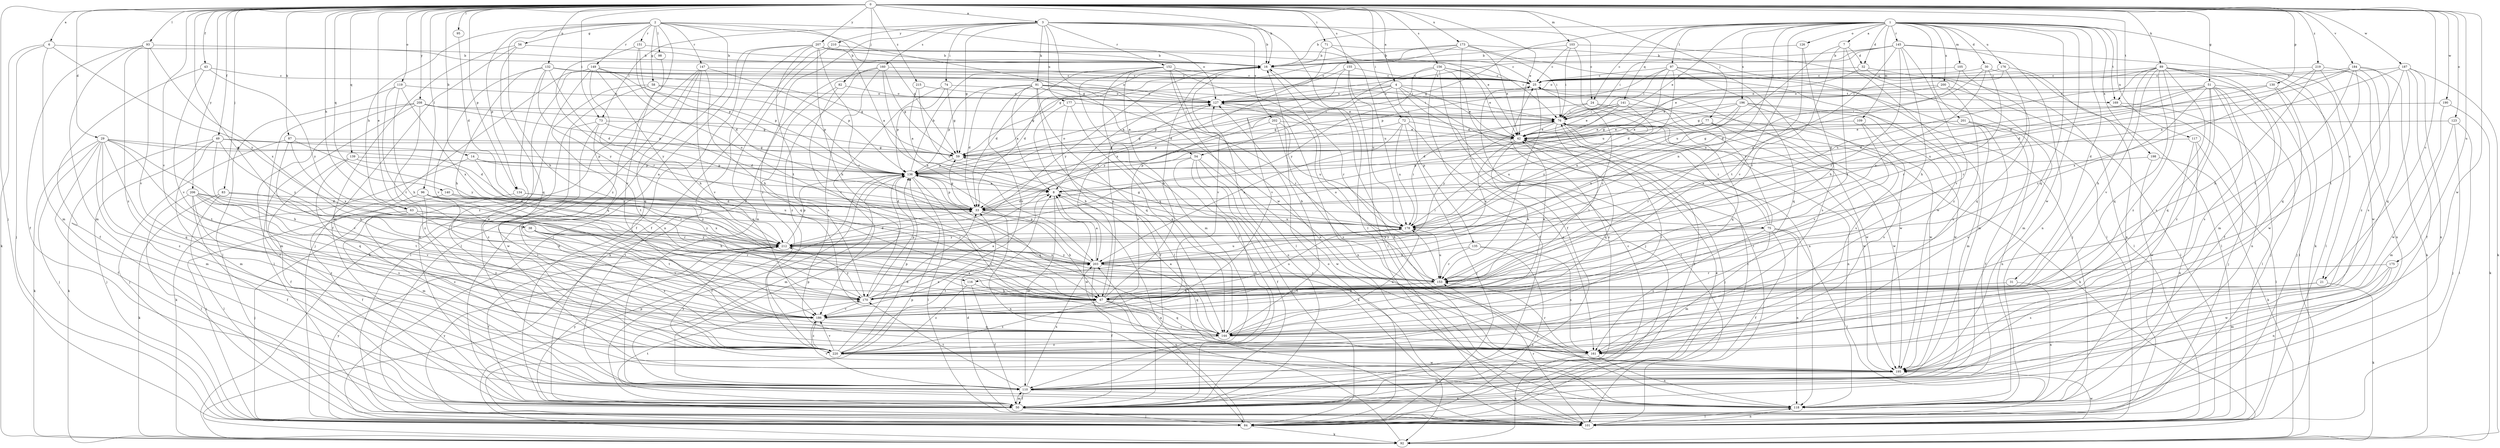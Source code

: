 strict digraph  {
0;
1;
2;
3;
4;
6;
7;
8;
14;
16;
21;
24;
25;
29;
30;
31;
32;
33;
38;
42;
43;
49;
50;
51;
54;
56;
58;
59;
63;
67;
71;
72;
73;
74;
75;
76;
77;
82;
83;
84;
87;
89;
91;
92;
93;
95;
96;
97;
98;
101;
103;
105;
109;
110;
116;
117;
118;
119;
123;
126;
127;
130;
132;
134;
135;
136;
139;
140;
141;
144;
145;
147;
149;
151;
152;
153;
155;
156;
160;
161;
169;
170;
173;
175;
176;
177;
178;
184;
186;
187;
190;
195;
196;
198;
200;
201;
202;
203;
206;
207;
208;
210;
212;
215;
219;
220;
0 -> 3  [label=a];
0 -> 4  [label=a];
0 -> 6  [label=a];
0 -> 14  [label=b];
0 -> 16  [label=b];
0 -> 21  [label=c];
0 -> 29  [label=d];
0 -> 38  [label=e];
0 -> 42  [label=e];
0 -> 43  [label=f];
0 -> 49  [label=f];
0 -> 51  [label=g];
0 -> 63  [label=h];
0 -> 71  [label=i];
0 -> 72  [label=i];
0 -> 73  [label=i];
0 -> 77  [label=j];
0 -> 82  [label=j];
0 -> 83  [label=j];
0 -> 84  [label=j];
0 -> 87  [label=k];
0 -> 89  [label=k];
0 -> 93  [label=l];
0 -> 95  [label=l];
0 -> 96  [label=l];
0 -> 103  [label=m];
0 -> 116  [label=n];
0 -> 119  [label=o];
0 -> 123  [label=o];
0 -> 130  [label=p];
0 -> 132  [label=p];
0 -> 134  [label=p];
0 -> 139  [label=q];
0 -> 140  [label=q];
0 -> 155  [label=s];
0 -> 156  [label=s];
0 -> 169  [label=t];
0 -> 173  [label=u];
0 -> 175  [label=u];
0 -> 184  [label=v];
0 -> 186  [label=v];
0 -> 187  [label=w];
0 -> 190  [label=w];
0 -> 195  [label=w];
0 -> 206  [label=y];
0 -> 207  [label=y];
0 -> 208  [label=y];
0 -> 215  [label=z];
0 -> 219  [label=z];
1 -> 7  [label=a];
1 -> 16  [label=b];
1 -> 21  [label=c];
1 -> 24  [label=c];
1 -> 30  [label=d];
1 -> 31  [label=d];
1 -> 32  [label=d];
1 -> 42  [label=e];
1 -> 54  [label=g];
1 -> 97  [label=l];
1 -> 105  [label=m];
1 -> 109  [label=m];
1 -> 116  [label=n];
1 -> 117  [label=n];
1 -> 126  [label=o];
1 -> 141  [label=q];
1 -> 144  [label=q];
1 -> 145  [label=r];
1 -> 169  [label=t];
1 -> 176  [label=u];
1 -> 186  [label=v];
1 -> 195  [label=w];
1 -> 196  [label=x];
1 -> 198  [label=x];
1 -> 200  [label=x];
1 -> 201  [label=x];
2 -> 54  [label=g];
2 -> 56  [label=g];
2 -> 58  [label=g];
2 -> 59  [label=g];
2 -> 63  [label=h];
2 -> 67  [label=h];
2 -> 98  [label=l];
2 -> 101  [label=l];
2 -> 127  [label=o];
2 -> 134  [label=p];
2 -> 147  [label=r];
2 -> 149  [label=r];
2 -> 151  [label=r];
2 -> 220  [label=z];
3 -> 16  [label=b];
3 -> 24  [label=c];
3 -> 42  [label=e];
3 -> 59  [label=g];
3 -> 73  [label=i];
3 -> 74  [label=i];
3 -> 91  [label=k];
3 -> 101  [label=l];
3 -> 152  [label=r];
3 -> 160  [label=s];
3 -> 177  [label=u];
3 -> 195  [label=w];
3 -> 202  [label=x];
3 -> 210  [label=y];
3 -> 220  [label=z];
4 -> 42  [label=e];
4 -> 59  [label=g];
4 -> 101  [label=l];
4 -> 118  [label=n];
4 -> 127  [label=o];
4 -> 135  [label=p];
4 -> 136  [label=p];
4 -> 169  [label=t];
4 -> 212  [label=y];
6 -> 16  [label=b];
6 -> 84  [label=j];
6 -> 92  [label=k];
6 -> 110  [label=m];
6 -> 212  [label=y];
7 -> 32  [label=d];
7 -> 153  [label=r];
7 -> 170  [label=t];
7 -> 178  [label=u];
7 -> 220  [label=z];
8 -> 33  [label=d];
8 -> 75  [label=i];
8 -> 110  [label=m];
8 -> 195  [label=w];
14 -> 8  [label=a];
14 -> 92  [label=k];
14 -> 136  [label=p];
14 -> 153  [label=r];
16 -> 25  [label=c];
16 -> 33  [label=d];
16 -> 118  [label=n];
16 -> 186  [label=v];
16 -> 212  [label=y];
21 -> 92  [label=k];
21 -> 161  [label=s];
21 -> 170  [label=t];
24 -> 76  [label=i];
24 -> 136  [label=p];
24 -> 144  [label=q];
24 -> 195  [label=w];
25 -> 127  [label=o];
25 -> 153  [label=r];
25 -> 195  [label=w];
29 -> 33  [label=d];
29 -> 50  [label=f];
29 -> 59  [label=g];
29 -> 67  [label=h];
29 -> 84  [label=j];
29 -> 92  [label=k];
29 -> 110  [label=m];
29 -> 144  [label=q];
29 -> 170  [label=t];
29 -> 220  [label=z];
30 -> 25  [label=c];
30 -> 101  [label=l];
30 -> 153  [label=r];
30 -> 178  [label=u];
30 -> 203  [label=x];
31 -> 67  [label=h];
31 -> 118  [label=n];
32 -> 25  [label=c];
32 -> 42  [label=e];
32 -> 101  [label=l];
32 -> 110  [label=m];
33 -> 59  [label=g];
33 -> 67  [label=h];
33 -> 76  [label=i];
33 -> 118  [label=n];
33 -> 136  [label=p];
33 -> 178  [label=u];
38 -> 153  [label=r];
38 -> 161  [label=s];
38 -> 170  [label=t];
38 -> 186  [label=v];
38 -> 212  [label=y];
42 -> 59  [label=g];
42 -> 67  [label=h];
42 -> 84  [label=j];
42 -> 144  [label=q];
42 -> 203  [label=x];
43 -> 25  [label=c];
43 -> 50  [label=f];
43 -> 186  [label=v];
43 -> 212  [label=y];
49 -> 59  [label=g];
49 -> 67  [label=h];
49 -> 84  [label=j];
49 -> 92  [label=k];
49 -> 110  [label=m];
49 -> 136  [label=p];
49 -> 212  [label=y];
50 -> 25  [label=c];
50 -> 42  [label=e];
50 -> 76  [label=i];
50 -> 84  [label=j];
50 -> 110  [label=m];
50 -> 127  [label=o];
50 -> 170  [label=t];
50 -> 212  [label=y];
51 -> 33  [label=d];
51 -> 59  [label=g];
51 -> 84  [label=j];
51 -> 101  [label=l];
51 -> 118  [label=n];
51 -> 127  [label=o];
51 -> 144  [label=q];
51 -> 153  [label=r];
51 -> 161  [label=s];
51 -> 220  [label=z];
54 -> 50  [label=f];
54 -> 84  [label=j];
54 -> 92  [label=k];
54 -> 110  [label=m];
54 -> 136  [label=p];
54 -> 195  [label=w];
56 -> 16  [label=b];
56 -> 50  [label=f];
56 -> 110  [label=m];
56 -> 144  [label=q];
58 -> 101  [label=l];
58 -> 127  [label=o];
58 -> 136  [label=p];
58 -> 144  [label=q];
59 -> 136  [label=p];
63 -> 84  [label=j];
63 -> 170  [label=t];
63 -> 178  [label=u];
63 -> 212  [label=y];
63 -> 220  [label=z];
67 -> 16  [label=b];
67 -> 42  [label=e];
67 -> 84  [label=j];
67 -> 127  [label=o];
67 -> 144  [label=q];
67 -> 161  [label=s];
67 -> 178  [label=u];
67 -> 186  [label=v];
67 -> 220  [label=z];
71 -> 16  [label=b];
71 -> 76  [label=i];
71 -> 178  [label=u];
71 -> 203  [label=x];
72 -> 42  [label=e];
72 -> 84  [label=j];
72 -> 136  [label=p];
72 -> 161  [label=s];
72 -> 178  [label=u];
72 -> 203  [label=x];
73 -> 33  [label=d];
73 -> 42  [label=e];
73 -> 170  [label=t];
73 -> 195  [label=w];
73 -> 220  [label=z];
74 -> 59  [label=g];
74 -> 127  [label=o];
74 -> 136  [label=p];
74 -> 186  [label=v];
75 -> 25  [label=c];
75 -> 42  [label=e];
75 -> 50  [label=f];
75 -> 76  [label=i];
75 -> 101  [label=l];
75 -> 110  [label=m];
75 -> 118  [label=n];
75 -> 161  [label=s];
75 -> 212  [label=y];
76 -> 42  [label=e];
76 -> 50  [label=f];
76 -> 118  [label=n];
76 -> 170  [label=t];
76 -> 195  [label=w];
76 -> 212  [label=y];
77 -> 42  [label=e];
77 -> 92  [label=k];
77 -> 153  [label=r];
77 -> 178  [label=u];
77 -> 195  [label=w];
82 -> 127  [label=o];
82 -> 144  [label=q];
82 -> 170  [label=t];
83 -> 33  [label=d];
83 -> 67  [label=h];
83 -> 92  [label=k];
83 -> 101  [label=l];
84 -> 92  [label=k];
84 -> 127  [label=o];
84 -> 136  [label=p];
84 -> 203  [label=x];
84 -> 212  [label=y];
87 -> 59  [label=g];
87 -> 84  [label=j];
87 -> 186  [label=v];
87 -> 203  [label=x];
87 -> 212  [label=y];
89 -> 25  [label=c];
89 -> 50  [label=f];
89 -> 67  [label=h];
89 -> 101  [label=l];
89 -> 110  [label=m];
89 -> 127  [label=o];
89 -> 144  [label=q];
89 -> 161  [label=s];
89 -> 178  [label=u];
89 -> 186  [label=v];
89 -> 220  [label=z];
91 -> 8  [label=a];
91 -> 33  [label=d];
91 -> 42  [label=e];
91 -> 76  [label=i];
91 -> 101  [label=l];
91 -> 127  [label=o];
91 -> 136  [label=p];
91 -> 144  [label=q];
91 -> 153  [label=r];
91 -> 186  [label=v];
92 -> 8  [label=a];
92 -> 136  [label=p];
93 -> 16  [label=b];
93 -> 50  [label=f];
93 -> 110  [label=m];
93 -> 186  [label=v];
93 -> 203  [label=x];
93 -> 220  [label=z];
95 -> 33  [label=d];
96 -> 33  [label=d];
96 -> 50  [label=f];
96 -> 67  [label=h];
96 -> 186  [label=v];
96 -> 212  [label=y];
96 -> 220  [label=z];
97 -> 8  [label=a];
97 -> 25  [label=c];
97 -> 33  [label=d];
97 -> 76  [label=i];
97 -> 110  [label=m];
97 -> 136  [label=p];
97 -> 144  [label=q];
97 -> 161  [label=s];
98 -> 186  [label=v];
101 -> 33  [label=d];
101 -> 118  [label=n];
101 -> 153  [label=r];
101 -> 195  [label=w];
101 -> 212  [label=y];
103 -> 16  [label=b];
103 -> 25  [label=c];
103 -> 76  [label=i];
103 -> 101  [label=l];
103 -> 178  [label=u];
105 -> 25  [label=c];
105 -> 33  [label=d];
105 -> 144  [label=q];
109 -> 42  [label=e];
109 -> 161  [label=s];
109 -> 186  [label=v];
110 -> 25  [label=c];
110 -> 50  [label=f];
110 -> 118  [label=n];
110 -> 136  [label=p];
110 -> 170  [label=t];
110 -> 186  [label=v];
110 -> 203  [label=x];
116 -> 50  [label=f];
116 -> 67  [label=h];
116 -> 220  [label=z];
117 -> 59  [label=g];
117 -> 101  [label=l];
117 -> 118  [label=n];
117 -> 195  [label=w];
118 -> 16  [label=b];
118 -> 101  [label=l];
119 -> 67  [label=h];
119 -> 101  [label=l];
119 -> 127  [label=o];
119 -> 170  [label=t];
119 -> 203  [label=x];
123 -> 42  [label=e];
123 -> 84  [label=j];
123 -> 101  [label=l];
123 -> 110  [label=m];
126 -> 16  [label=b];
126 -> 67  [label=h];
126 -> 170  [label=t];
127 -> 76  [label=i];
127 -> 118  [label=n];
130 -> 84  [label=j];
130 -> 127  [label=o];
130 -> 178  [label=u];
130 -> 195  [label=w];
132 -> 25  [label=c];
132 -> 33  [label=d];
132 -> 59  [label=g];
132 -> 67  [label=h];
132 -> 76  [label=i];
132 -> 127  [label=o];
132 -> 186  [label=v];
132 -> 212  [label=y];
132 -> 220  [label=z];
134 -> 33  [label=d];
134 -> 110  [label=m];
134 -> 153  [label=r];
135 -> 84  [label=j];
135 -> 153  [label=r];
135 -> 161  [label=s];
135 -> 203  [label=x];
136 -> 8  [label=a];
136 -> 16  [label=b];
136 -> 50  [label=f];
136 -> 101  [label=l];
136 -> 110  [label=m];
136 -> 127  [label=o];
136 -> 144  [label=q];
136 -> 161  [label=s];
139 -> 50  [label=f];
139 -> 136  [label=p];
139 -> 144  [label=q];
139 -> 212  [label=y];
140 -> 33  [label=d];
140 -> 84  [label=j];
140 -> 153  [label=r];
140 -> 203  [label=x];
141 -> 33  [label=d];
141 -> 42  [label=e];
141 -> 59  [label=g];
141 -> 76  [label=i];
141 -> 195  [label=w];
141 -> 212  [label=y];
144 -> 8  [label=a];
144 -> 16  [label=b];
144 -> 161  [label=s];
144 -> 178  [label=u];
144 -> 220  [label=z];
145 -> 16  [label=b];
145 -> 67  [label=h];
145 -> 76  [label=i];
145 -> 92  [label=k];
145 -> 118  [label=n];
145 -> 127  [label=o];
145 -> 153  [label=r];
145 -> 186  [label=v];
145 -> 212  [label=y];
147 -> 25  [label=c];
147 -> 67  [label=h];
147 -> 92  [label=k];
147 -> 101  [label=l];
147 -> 136  [label=p];
147 -> 144  [label=q];
147 -> 186  [label=v];
149 -> 25  [label=c];
149 -> 67  [label=h];
149 -> 84  [label=j];
149 -> 118  [label=n];
149 -> 136  [label=p];
149 -> 178  [label=u];
149 -> 195  [label=w];
149 -> 212  [label=y];
151 -> 16  [label=b];
151 -> 33  [label=d];
151 -> 136  [label=p];
151 -> 153  [label=r];
152 -> 25  [label=c];
152 -> 33  [label=d];
152 -> 50  [label=f];
152 -> 101  [label=l];
152 -> 110  [label=m];
152 -> 118  [label=n];
152 -> 144  [label=q];
152 -> 153  [label=r];
153 -> 25  [label=c];
153 -> 67  [label=h];
153 -> 127  [label=o];
153 -> 170  [label=t];
153 -> 178  [label=u];
155 -> 8  [label=a];
155 -> 25  [label=c];
155 -> 101  [label=l];
155 -> 178  [label=u];
155 -> 186  [label=v];
156 -> 25  [label=c];
156 -> 33  [label=d];
156 -> 42  [label=e];
156 -> 50  [label=f];
156 -> 84  [label=j];
156 -> 101  [label=l];
156 -> 212  [label=y];
160 -> 25  [label=c];
160 -> 59  [label=g];
160 -> 92  [label=k];
160 -> 161  [label=s];
160 -> 203  [label=x];
160 -> 220  [label=z];
161 -> 92  [label=k];
161 -> 118  [label=n];
161 -> 153  [label=r];
169 -> 84  [label=j];
169 -> 101  [label=l];
170 -> 8  [label=a];
170 -> 136  [label=p];
170 -> 186  [label=v];
170 -> 203  [label=x];
170 -> 212  [label=y];
173 -> 16  [label=b];
173 -> 42  [label=e];
173 -> 50  [label=f];
173 -> 59  [label=g];
173 -> 84  [label=j];
173 -> 127  [label=o];
173 -> 195  [label=w];
175 -> 110  [label=m];
175 -> 118  [label=n];
175 -> 153  [label=r];
175 -> 195  [label=w];
176 -> 25  [label=c];
176 -> 76  [label=i];
176 -> 118  [label=n];
176 -> 153  [label=r];
177 -> 50  [label=f];
177 -> 67  [label=h];
177 -> 76  [label=i];
177 -> 144  [label=q];
178 -> 59  [label=g];
178 -> 76  [label=i];
178 -> 212  [label=y];
184 -> 8  [label=a];
184 -> 25  [label=c];
184 -> 33  [label=d];
184 -> 92  [label=k];
184 -> 144  [label=q];
184 -> 161  [label=s];
184 -> 170  [label=t];
184 -> 220  [label=z];
186 -> 144  [label=q];
186 -> 220  [label=z];
187 -> 8  [label=a];
187 -> 25  [label=c];
187 -> 50  [label=f];
187 -> 92  [label=k];
187 -> 118  [label=n];
187 -> 144  [label=q];
187 -> 170  [label=t];
190 -> 76  [label=i];
190 -> 92  [label=k];
190 -> 195  [label=w];
195 -> 110  [label=m];
195 -> 212  [label=y];
196 -> 59  [label=g];
196 -> 76  [label=i];
196 -> 110  [label=m];
196 -> 161  [label=s];
196 -> 178  [label=u];
196 -> 195  [label=w];
196 -> 203  [label=x];
198 -> 84  [label=j];
198 -> 92  [label=k];
198 -> 136  [label=p];
200 -> 42  [label=e];
200 -> 101  [label=l];
200 -> 127  [label=o];
200 -> 220  [label=z];
201 -> 42  [label=e];
201 -> 50  [label=f];
201 -> 59  [label=g];
201 -> 118  [label=n];
201 -> 161  [label=s];
202 -> 42  [label=e];
202 -> 161  [label=s];
202 -> 178  [label=u];
202 -> 186  [label=v];
203 -> 8  [label=a];
203 -> 50  [label=f];
203 -> 136  [label=p];
203 -> 144  [label=q];
203 -> 153  [label=r];
203 -> 178  [label=u];
203 -> 212  [label=y];
206 -> 33  [label=d];
206 -> 50  [label=f];
206 -> 101  [label=l];
206 -> 161  [label=s];
206 -> 170  [label=t];
206 -> 178  [label=u];
206 -> 186  [label=v];
206 -> 220  [label=z];
207 -> 8  [label=a];
207 -> 16  [label=b];
207 -> 25  [label=c];
207 -> 50  [label=f];
207 -> 67  [label=h];
207 -> 76  [label=i];
207 -> 84  [label=j];
207 -> 118  [label=n];
207 -> 153  [label=r];
207 -> 170  [label=t];
208 -> 50  [label=f];
208 -> 59  [label=g];
208 -> 76  [label=i];
208 -> 101  [label=l];
208 -> 110  [label=m];
208 -> 136  [label=p];
208 -> 220  [label=z];
210 -> 16  [label=b];
210 -> 50  [label=f];
210 -> 110  [label=m];
212 -> 33  [label=d];
212 -> 50  [label=f];
212 -> 136  [label=p];
212 -> 203  [label=x];
215 -> 8  [label=a];
215 -> 127  [label=o];
215 -> 178  [label=u];
219 -> 25  [label=c];
219 -> 67  [label=h];
219 -> 118  [label=n];
219 -> 195  [label=w];
219 -> 203  [label=x];
220 -> 8  [label=a];
220 -> 33  [label=d];
220 -> 76  [label=i];
220 -> 136  [label=p];
220 -> 186  [label=v];
220 -> 195  [label=w];
}
